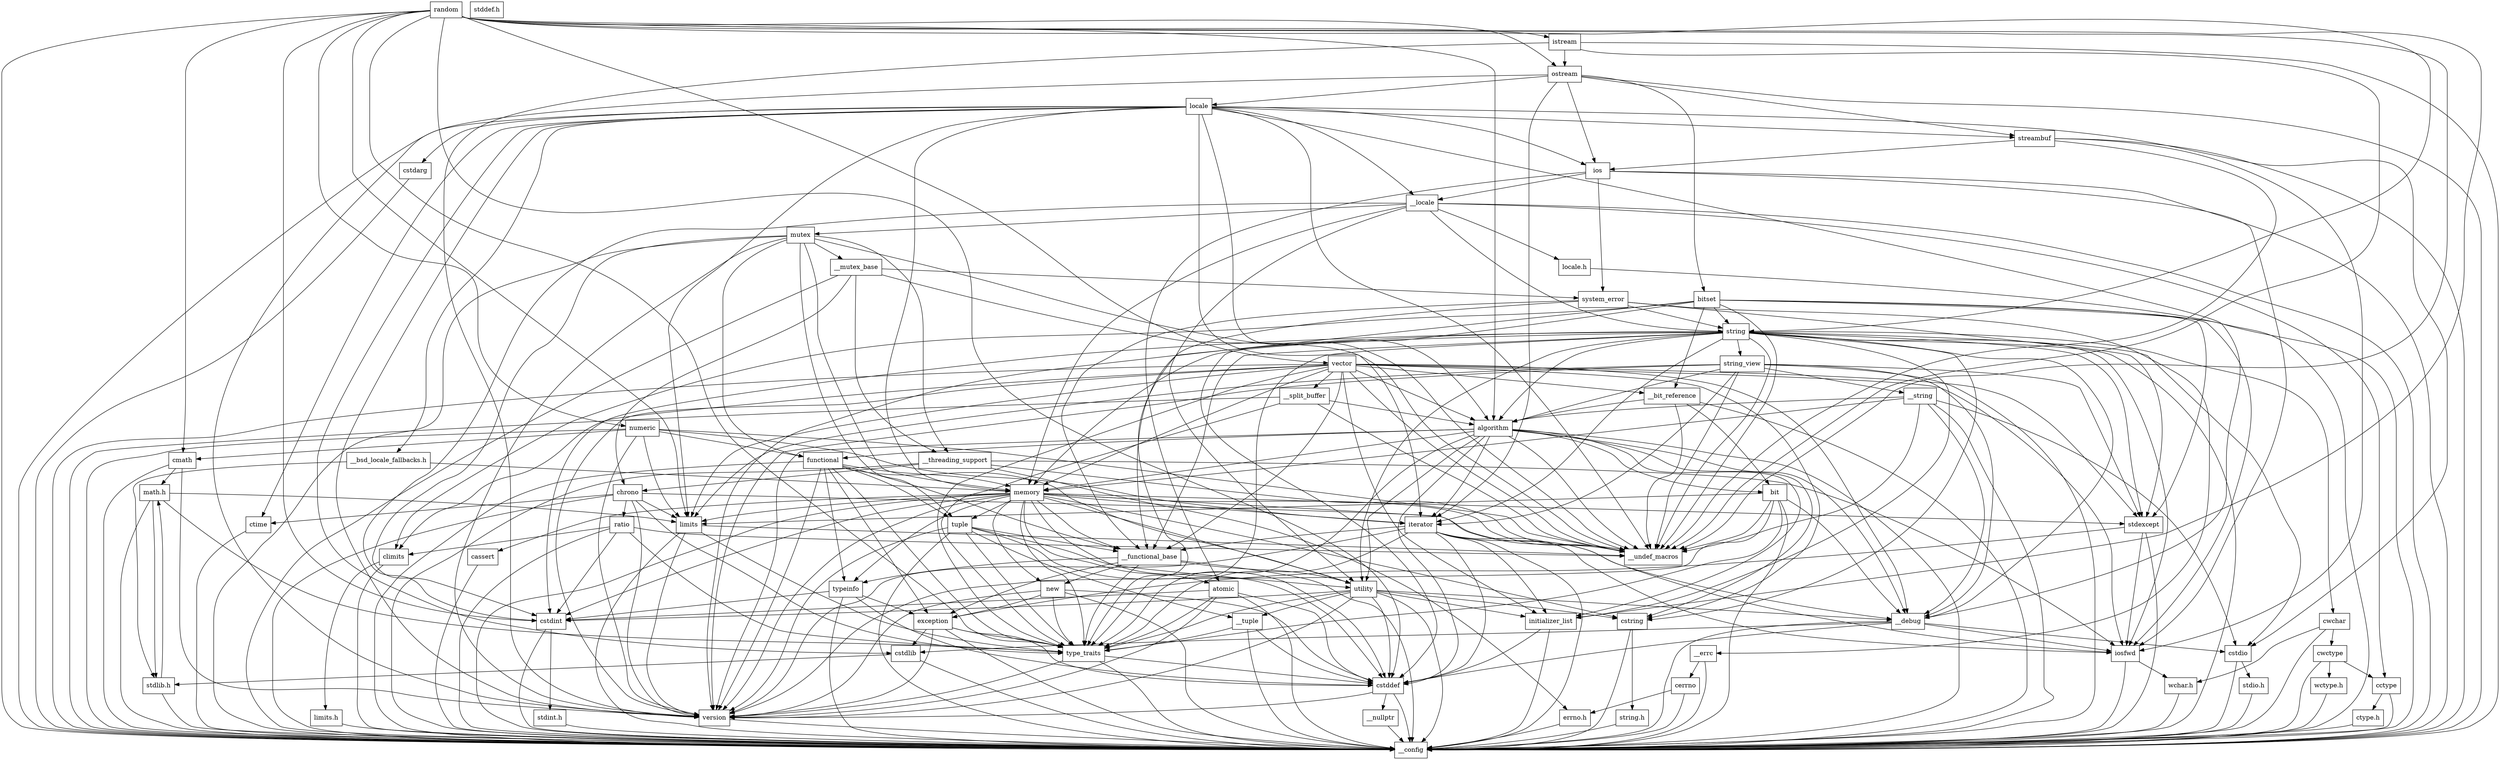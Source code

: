 digraph "dependencies" {
  header_1 [ shape="box", label="random"];
  header_2 [ shape="box", label="__config"];
  header_11 [ shape="box", label="cstddef"];
  header_12 [ shape="box", label="version"];
  header_15 [ shape="box", label="__nullptr"];
  header_16 [ shape="box", label="cstdint"];
  header_17 [ shape="box", label="stdint.h"];
  header_26 [ shape="box", label="cmath"];
  header_27 [ shape="box", label="math.h"];
  header_28 [ shape="box", label="stdlib.h"];
  header_30 [ shape="box", label="stddef.h"];
  header_69 [ shape="box", label="type_traits"];
  header_70 [ shape="box", label="limits"];
  header_71 [ shape="box", label="__undef_macros"];
  header_72 [ shape="box", label="initializer_list"];
  header_73 [ shape="box", label="algorithm"];
  header_74 [ shape="box", label="cstring"];
  header_75 [ shape="box", label="string.h"];
  header_78 [ shape="box", label="utility"];
  header_79 [ shape="box", label="__tuple"];
  header_80 [ shape="box", label="__debug"];
  header_81 [ shape="box", label="iosfwd"];
  header_82 [ shape="box", label="wchar.h"];
  header_90 [ shape="box", label="cstdlib"];
  header_91 [ shape="box", label="cstdio"];
  header_92 [ shape="box", label="stdio.h"];
  header_101 [ shape="box", label="memory"];
  header_102 [ shape="box", label="typeinfo"];
  header_103 [ shape="box", label="exception"];
  header_104 [ shape="box", label="new"];
  header_105 [ shape="box", label="iterator"];
  header_106 [ shape="box", label="__functional_base"];
  header_107 [ shape="box", label="tuple"];
  header_108 [ shape="box", label="stdexcept"];
  header_109 [ shape="box", label="cassert"];
  header_111 [ shape="box", label="atomic"];
  header_112 [ shape="box", label="functional"];
  header_113 [ shape="box", label="bit"];
  header_114 [ shape="box", label="numeric"];
  header_115 [ shape="box", label="vector"];
  header_116 [ shape="box", label="__bit_reference"];
  header_117 [ shape="box", label="climits"];
  header_118 [ shape="box", label="limits.h"];
  header_127 [ shape="box", label="__split_buffer"];
  header_128 [ shape="box", label="string"];
  header_129 [ shape="box", label="string_view"];
  header_130 [ shape="box", label="__string"];
  header_131 [ shape="box", label="cwchar"];
  header_132 [ shape="box", label="cwctype"];
  header_133 [ shape="box", label="cctype"];
  header_134 [ shape="box", label="ctype.h"];
  header_136 [ shape="box", label="wctype.h"];
  header_139 [ shape="box", label="istream"];
  header_140 [ shape="box", label="ostream"];
  header_141 [ shape="box", label="ios"];
  header_142 [ shape="box", label="__locale"];
  header_143 [ shape="box", label="mutex"];
  header_144 [ shape="box", label="__mutex_base"];
  header_145 [ shape="box", label="chrono"];
  header_146 [ shape="box", label="ctime"];
  header_152 [ shape="box", label="ratio"];
  header_153 [ shape="box", label="system_error"];
  header_154 [ shape="box", label="__errc"];
  header_155 [ shape="box", label="cerrno"];
  header_156 [ shape="box", label="errno.h"];
  header_164 [ shape="box", label="__threading_support"];
  header_170 [ shape="box", label="locale.h"];
  header_173 [ shape="box", label="streambuf"];
  header_174 [ shape="box", label="locale"];
  header_175 [ shape="box", label="cstdarg"];
  header_177 [ shape="box", label="__bsd_locale_fallbacks.h"];
  header_178 [ shape="box", label="bitset"];
  header_106 -> header_2;
  header_106 -> header_69;
  header_106 -> header_102;
  header_106 -> header_103;
  header_106 -> header_104;
  header_106 -> header_78;
  header_108 -> header_2;
  header_108 -> header_103;
  header_108 -> header_81;
  header_155 -> header_2;
  header_155 -> header_156;
  header_130 -> header_2;
  header_130 -> header_73;
  header_130 -> header_91;
  header_130 -> header_101;
  header_130 -> header_80;
  header_130 -> header_71;
  header_103 -> header_2;
  header_103 -> header_11;
  header_103 -> header_90;
  header_103 -> header_69;
  header_103 -> header_12;
  header_129 -> header_2;
  header_129 -> header_130;
  header_129 -> header_73;
  header_129 -> header_105;
  header_129 -> header_70;
  header_129 -> header_108;
  header_129 -> header_12;
  header_129 -> header_80;
  header_129 -> header_71;
  header_127 -> header_2;
  header_127 -> header_69;
  header_127 -> header_73;
  header_127 -> header_71;
  header_132 -> header_2;
  header_132 -> header_133;
  header_132 -> header_136;
  header_111 -> header_2;
  header_111 -> header_11;
  header_111 -> header_16;
  header_111 -> header_69;
  header_111 -> header_12;
  header_26 -> header_2;
  header_26 -> header_27;
  header_26 -> header_12;
  header_11 -> header_2;
  header_11 -> header_12;
  header_11 -> header_15;
  header_75 -> header_2;
  header_74 -> header_2;
  header_74 -> header_75;
  header_12 -> header_2;
  header_82 -> header_2;
  header_73 -> header_2;
  header_73 -> header_72;
  header_73 -> header_69;
  header_73 -> header_74;
  header_73 -> header_78;
  header_73 -> header_101;
  header_73 -> header_112;
  header_73 -> header_105;
  header_73 -> header_11;
  header_73 -> header_113;
  header_73 -> header_12;
  header_73 -> header_80;
  header_73 -> header_71;
  header_164 -> header_2;
  header_164 -> header_145;
  header_164 -> header_81;
  header_164 -> header_156;
  header_164 -> header_71;
  header_27 -> header_2;
  header_27 -> header_28;
  header_27 -> header_69;
  header_27 -> header_70;
  header_154 -> header_2;
  header_154 -> header_155;
  header_15 -> header_2;
  header_116 -> header_2;
  header_116 -> header_113;
  header_116 -> header_73;
  header_116 -> header_71;
  header_1 -> header_2;
  header_1 -> header_11;
  header_1 -> header_16;
  header_1 -> header_26;
  header_1 -> header_69;
  header_1 -> header_72;
  header_1 -> header_70;
  header_1 -> header_73;
  header_1 -> header_114;
  header_1 -> header_115;
  header_1 -> header_128;
  header_1 -> header_139;
  header_1 -> header_140;
  header_1 -> header_71;
  header_92 -> header_2;
  header_145 -> header_2;
  header_145 -> header_146;
  header_145 -> header_69;
  header_145 -> header_152;
  header_145 -> header_70;
  header_145 -> header_12;
  header_145 -> header_71;
  header_174 -> header_2;
  header_174 -> header_142;
  header_174 -> header_80;
  header_174 -> header_73;
  header_174 -> header_101;
  header_174 -> header_141;
  header_174 -> header_173;
  header_174 -> header_105;
  header_174 -> header_70;
  header_174 -> header_12;
  header_174 -> header_175;
  header_174 -> header_90;
  header_174 -> header_146;
  header_174 -> header_91;
  header_174 -> header_177;
  header_174 -> header_71;
  header_178 -> header_2;
  header_178 -> header_116;
  header_178 -> header_11;
  header_178 -> header_117;
  header_178 -> header_128;
  header_178 -> header_108;
  header_178 -> header_81;
  header_178 -> header_106;
  header_178 -> header_71;
  header_128 -> header_2;
  header_128 -> header_129;
  header_128 -> header_81;
  header_128 -> header_74;
  header_128 -> header_91;
  header_128 -> header_131;
  header_128 -> header_73;
  header_128 -> header_105;
  header_128 -> header_78;
  header_128 -> header_101;
  header_128 -> header_108;
  header_128 -> header_69;
  header_128 -> header_72;
  header_128 -> header_106;
  header_128 -> header_12;
  header_128 -> header_16;
  header_128 -> header_80;
  header_128 -> header_71;
  header_90 -> header_2;
  header_90 -> header_28;
  header_139 -> header_2;
  header_139 -> header_12;
  header_139 -> header_140;
  header_139 -> header_71;
  header_115 -> header_2;
  header_115 -> header_81;
  header_115 -> header_116;
  header_115 -> header_69;
  header_115 -> header_117;
  header_115 -> header_70;
  header_115 -> header_72;
  header_115 -> header_101;
  header_115 -> header_108;
  header_115 -> header_73;
  header_115 -> header_74;
  header_115 -> header_12;
  header_115 -> header_127;
  header_115 -> header_106;
  header_115 -> header_80;
  header_115 -> header_71;
  header_140 -> header_2;
  header_140 -> header_141;
  header_140 -> header_173;
  header_140 -> header_174;
  header_140 -> header_105;
  header_140 -> header_178;
  header_140 -> header_12;
  header_91 -> header_2;
  header_91 -> header_92;
  header_143 -> header_2;
  header_143 -> header_144;
  header_143 -> header_16;
  header_143 -> header_112;
  header_143 -> header_101;
  header_143 -> header_107;
  header_143 -> header_12;
  header_143 -> header_164;
  header_143 -> header_71;
  header_156 -> header_2;
  header_78 -> header_2;
  header_78 -> header_79;
  header_78 -> header_69;
  header_78 -> header_72;
  header_78 -> header_11;
  header_78 -> header_74;
  header_78 -> header_16;
  header_78 -> header_12;
  header_78 -> header_80;
  header_105 -> header_2;
  header_105 -> header_81;
  header_105 -> header_106;
  header_105 -> header_69;
  header_105 -> header_11;
  header_105 -> header_72;
  header_105 -> header_12;
  header_105 -> header_80;
  header_101 -> header_2;
  header_101 -> header_69;
  header_101 -> header_102;
  header_101 -> header_11;
  header_101 -> header_16;
  header_101 -> header_104;
  header_101 -> header_78;
  header_101 -> header_70;
  header_101 -> header_105;
  header_101 -> header_106;
  header_101 -> header_81;
  header_101 -> header_107;
  header_101 -> header_108;
  header_101 -> header_74;
  header_101 -> header_109;
  header_101 -> header_111;
  header_101 -> header_12;
  header_101 -> header_71;
  header_141 -> header_2;
  header_141 -> header_81;
  header_141 -> header_142;
  header_141 -> header_153;
  header_141 -> header_111;
  header_142 -> header_2;
  header_142 -> header_128;
  header_142 -> header_101;
  header_142 -> header_78;
  header_142 -> header_143;
  header_142 -> header_16;
  header_142 -> header_133;
  header_142 -> header_170;
  header_173 -> header_2;
  header_173 -> header_81;
  header_173 -> header_141;
  header_173 -> header_71;
  header_170 -> header_2;
  header_152 -> header_2;
  header_152 -> header_16;
  header_152 -> header_117;
  header_152 -> header_69;
  header_152 -> header_71;
  header_17 -> header_2;
  header_79 -> header_2;
  header_79 -> header_11;
  header_79 -> header_69;
  header_177 -> header_28;
  header_177 -> header_101;
  header_136 -> header_2;
  header_69 -> header_2;
  header_69 -> header_11;
  header_69 -> header_12;
  header_104 -> header_2;
  header_104 -> header_103;
  header_104 -> header_69;
  header_104 -> header_11;
  header_104 -> header_12;
  header_144 -> header_2;
  header_144 -> header_145;
  header_144 -> header_153;
  header_144 -> header_164;
  header_144 -> header_71;
  header_175 -> header_2;
  header_146 -> header_2;
  header_70 -> header_2;
  header_70 -> header_69;
  header_70 -> header_71;
  header_70 -> header_12;
  header_16 -> header_2;
  header_16 -> header_17;
  header_107 -> header_2;
  header_107 -> header_79;
  header_107 -> header_11;
  header_107 -> header_69;
  header_107 -> header_106;
  header_107 -> header_78;
  header_107 -> header_12;
  header_80 -> header_2;
  header_80 -> header_81;
  header_80 -> header_90;
  header_80 -> header_91;
  header_80 -> header_11;
  header_102 -> header_2;
  header_102 -> header_103;
  header_102 -> header_11;
  header_102 -> header_16;
  header_113 -> header_2;
  header_113 -> header_70;
  header_113 -> header_69;
  header_113 -> header_12;
  header_113 -> header_80;
  header_113 -> header_71;
  header_153 -> header_154;
  header_153 -> header_69;
  header_153 -> header_108;
  header_153 -> header_106;
  header_153 -> header_128;
  header_112 -> header_2;
  header_112 -> header_69;
  header_112 -> header_102;
  header_112 -> header_103;
  header_112 -> header_101;
  header_112 -> header_107;
  header_112 -> header_78;
  header_112 -> header_12;
  header_112 -> header_106;
  header_133 -> header_2;
  header_133 -> header_134;
  header_118 -> header_2;
  header_81 -> header_2;
  header_81 -> header_82;
  header_117 -> header_2;
  header_117 -> header_118;
  header_109 -> header_2;
  header_134 -> header_2;
  header_28 -> header_2;
  header_28 -> header_27;
  header_131 -> header_2;
  header_131 -> header_132;
  header_131 -> header_82;
  header_114 -> header_2;
  header_114 -> header_105;
  header_114 -> header_70;
  header_114 -> header_112;
  header_114 -> header_26;
  header_114 -> header_12;
  header_114 -> header_71;
  header_72 -> header_2;
  header_72 -> header_11;
}
